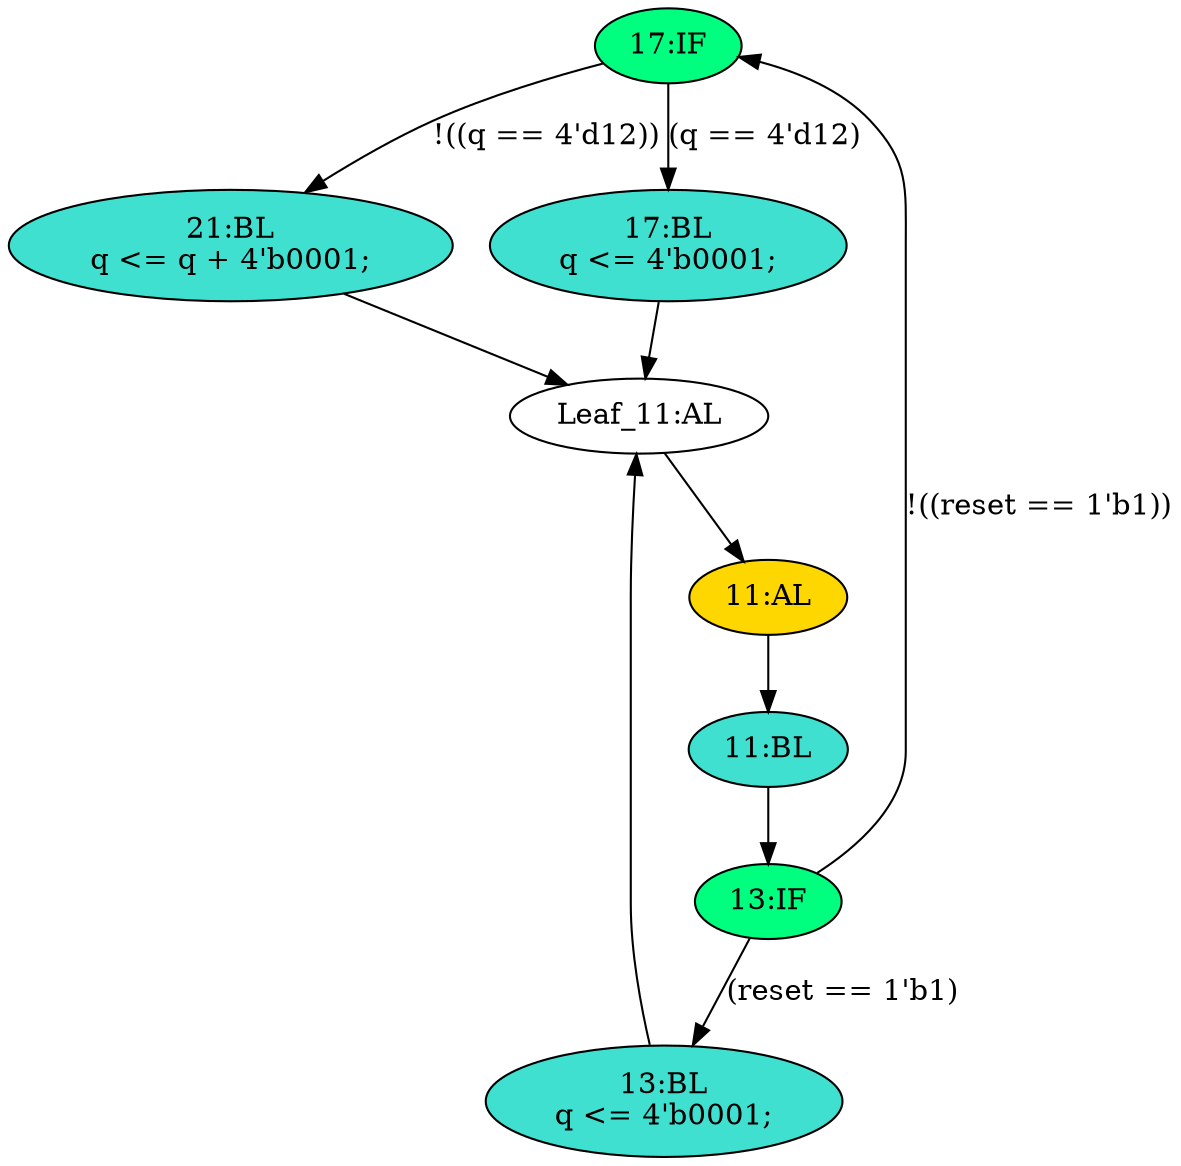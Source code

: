 strict digraph "compose( ,  )" {
	node [label="\N"];
	"17:IF"	[ast="<pyverilog.vparser.ast.IfStatement object at 0x7f3ced2cebd0>",
		fillcolor=springgreen,
		label="17:IF",
		statements="[]",
		style=filled,
		typ=IfStatement];
	"21:BL"	[ast="<pyverilog.vparser.ast.Block object at 0x7f3ced2cecd0>",
		fillcolor=turquoise,
		label="21:BL
q <= q + 4'b0001;",
		statements="[<pyverilog.vparser.ast.NonblockingSubstitution object at 0x7f3ced332250>]",
		style=filled,
		typ=Block];
	"17:IF" -> "21:BL"	[cond="['q']",
		label="!((q == 4'd12))",
		lineno=17];
	"17:BL"	[ast="<pyverilog.vparser.ast.Block object at 0x7f3ced324210>",
		fillcolor=turquoise,
		label="17:BL
q <= 4'b0001;",
		statements="[<pyverilog.vparser.ast.NonblockingSubstitution object at 0x7f3ced2ce550>]",
		style=filled,
		typ=Block];
	"17:IF" -> "17:BL"	[cond="['q']",
		label="(q == 4'd12)",
		lineno=17];
	"Leaf_11:AL"	[def_var="['q']",
		label="Leaf_11:AL"];
	"21:BL" -> "Leaf_11:AL"	[cond="[]",
		lineno=None];
	"13:IF"	[ast="<pyverilog.vparser.ast.IfStatement object at 0x7f3ced324d10>",
		fillcolor=springgreen,
		label="13:IF",
		statements="[]",
		style=filled,
		typ=IfStatement];
	"13:IF" -> "17:IF"	[cond="['reset']",
		label="!((reset == 1'b1))",
		lineno=13];
	"13:BL"	[ast="<pyverilog.vparser.ast.Block object at 0x7f3ced337090>",
		fillcolor=turquoise,
		label="13:BL
q <= 4'b0001;",
		statements="[<pyverilog.vparser.ast.NonblockingSubstitution object at 0x7f3ced2d6bd0>]",
		style=filled,
		typ=Block];
	"13:IF" -> "13:BL"	[cond="['reset']",
		label="(reset == 1'b1)",
		lineno=13];
	"17:BL" -> "Leaf_11:AL"	[cond="[]",
		lineno=None];
	"11:BL"	[ast="<pyverilog.vparser.ast.Block object at 0x7f3ced3b5e10>",
		fillcolor=turquoise,
		label="11:BL",
		statements="[]",
		style=filled,
		typ=Block];
	"11:BL" -> "13:IF"	[cond="[]",
		lineno=None];
	"11:AL"	[ast="<pyverilog.vparser.ast.Always object at 0x7f3ced3b5690>",
		clk_sens=True,
		fillcolor=gold,
		label="11:AL",
		sens="['clk', 'reset']",
		statements="[]",
		style=filled,
		typ=Always,
		use_var="['reset', 'q']"];
	"Leaf_11:AL" -> "11:AL";
	"13:BL" -> "Leaf_11:AL"	[cond="[]",
		lineno=None];
	"11:AL" -> "11:BL"	[cond="[]",
		lineno=None];
}
